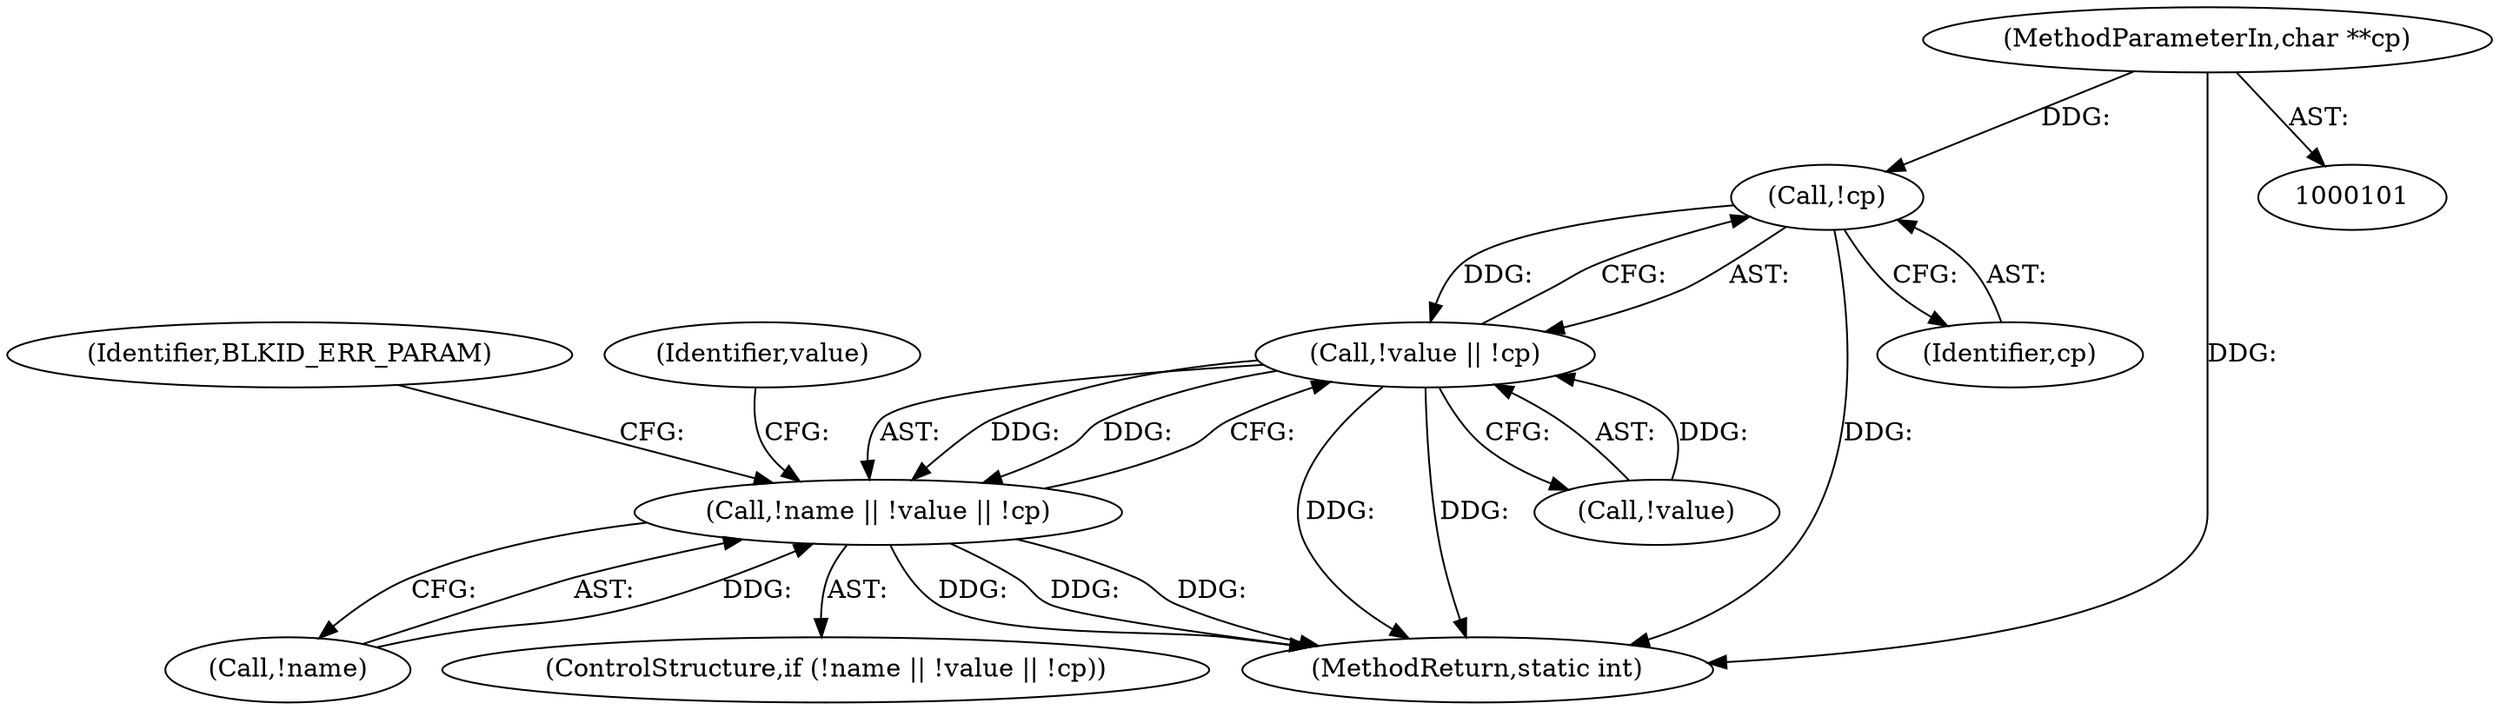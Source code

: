digraph "0_util-linux_89e90ae7b2826110ea28c1c0eb8e7c56c3907bdc@pointer" {
"1000104" [label="(MethodParameterIn,char **cp)"];
"1000114" [label="(Call,!cp)"];
"1000111" [label="(Call,!value || !cp)"];
"1000108" [label="(Call,!name || !value || !cp)"];
"1000104" [label="(MethodParameterIn,char **cp)"];
"1000109" [label="(Call,!name)"];
"1000253" [label="(MethodReturn,static int)"];
"1000118" [label="(Identifier,BLKID_ERR_PARAM)"];
"1000112" [label="(Call,!value)"];
"1000111" [label="(Call,!value || !cp)"];
"1000123" [label="(Identifier,value)"];
"1000114" [label="(Call,!cp)"];
"1000108" [label="(Call,!name || !value || !cp)"];
"1000107" [label="(ControlStructure,if (!name || !value || !cp))"];
"1000115" [label="(Identifier,cp)"];
"1000104" -> "1000101"  [label="AST: "];
"1000104" -> "1000253"  [label="DDG: "];
"1000104" -> "1000114"  [label="DDG: "];
"1000114" -> "1000111"  [label="AST: "];
"1000114" -> "1000115"  [label="CFG: "];
"1000115" -> "1000114"  [label="AST: "];
"1000111" -> "1000114"  [label="CFG: "];
"1000114" -> "1000253"  [label="DDG: "];
"1000114" -> "1000111"  [label="DDG: "];
"1000111" -> "1000108"  [label="AST: "];
"1000111" -> "1000112"  [label="CFG: "];
"1000112" -> "1000111"  [label="AST: "];
"1000108" -> "1000111"  [label="CFG: "];
"1000111" -> "1000253"  [label="DDG: "];
"1000111" -> "1000253"  [label="DDG: "];
"1000111" -> "1000108"  [label="DDG: "];
"1000111" -> "1000108"  [label="DDG: "];
"1000112" -> "1000111"  [label="DDG: "];
"1000108" -> "1000107"  [label="AST: "];
"1000108" -> "1000109"  [label="CFG: "];
"1000109" -> "1000108"  [label="AST: "];
"1000118" -> "1000108"  [label="CFG: "];
"1000123" -> "1000108"  [label="CFG: "];
"1000108" -> "1000253"  [label="DDG: "];
"1000108" -> "1000253"  [label="DDG: "];
"1000108" -> "1000253"  [label="DDG: "];
"1000109" -> "1000108"  [label="DDG: "];
}
